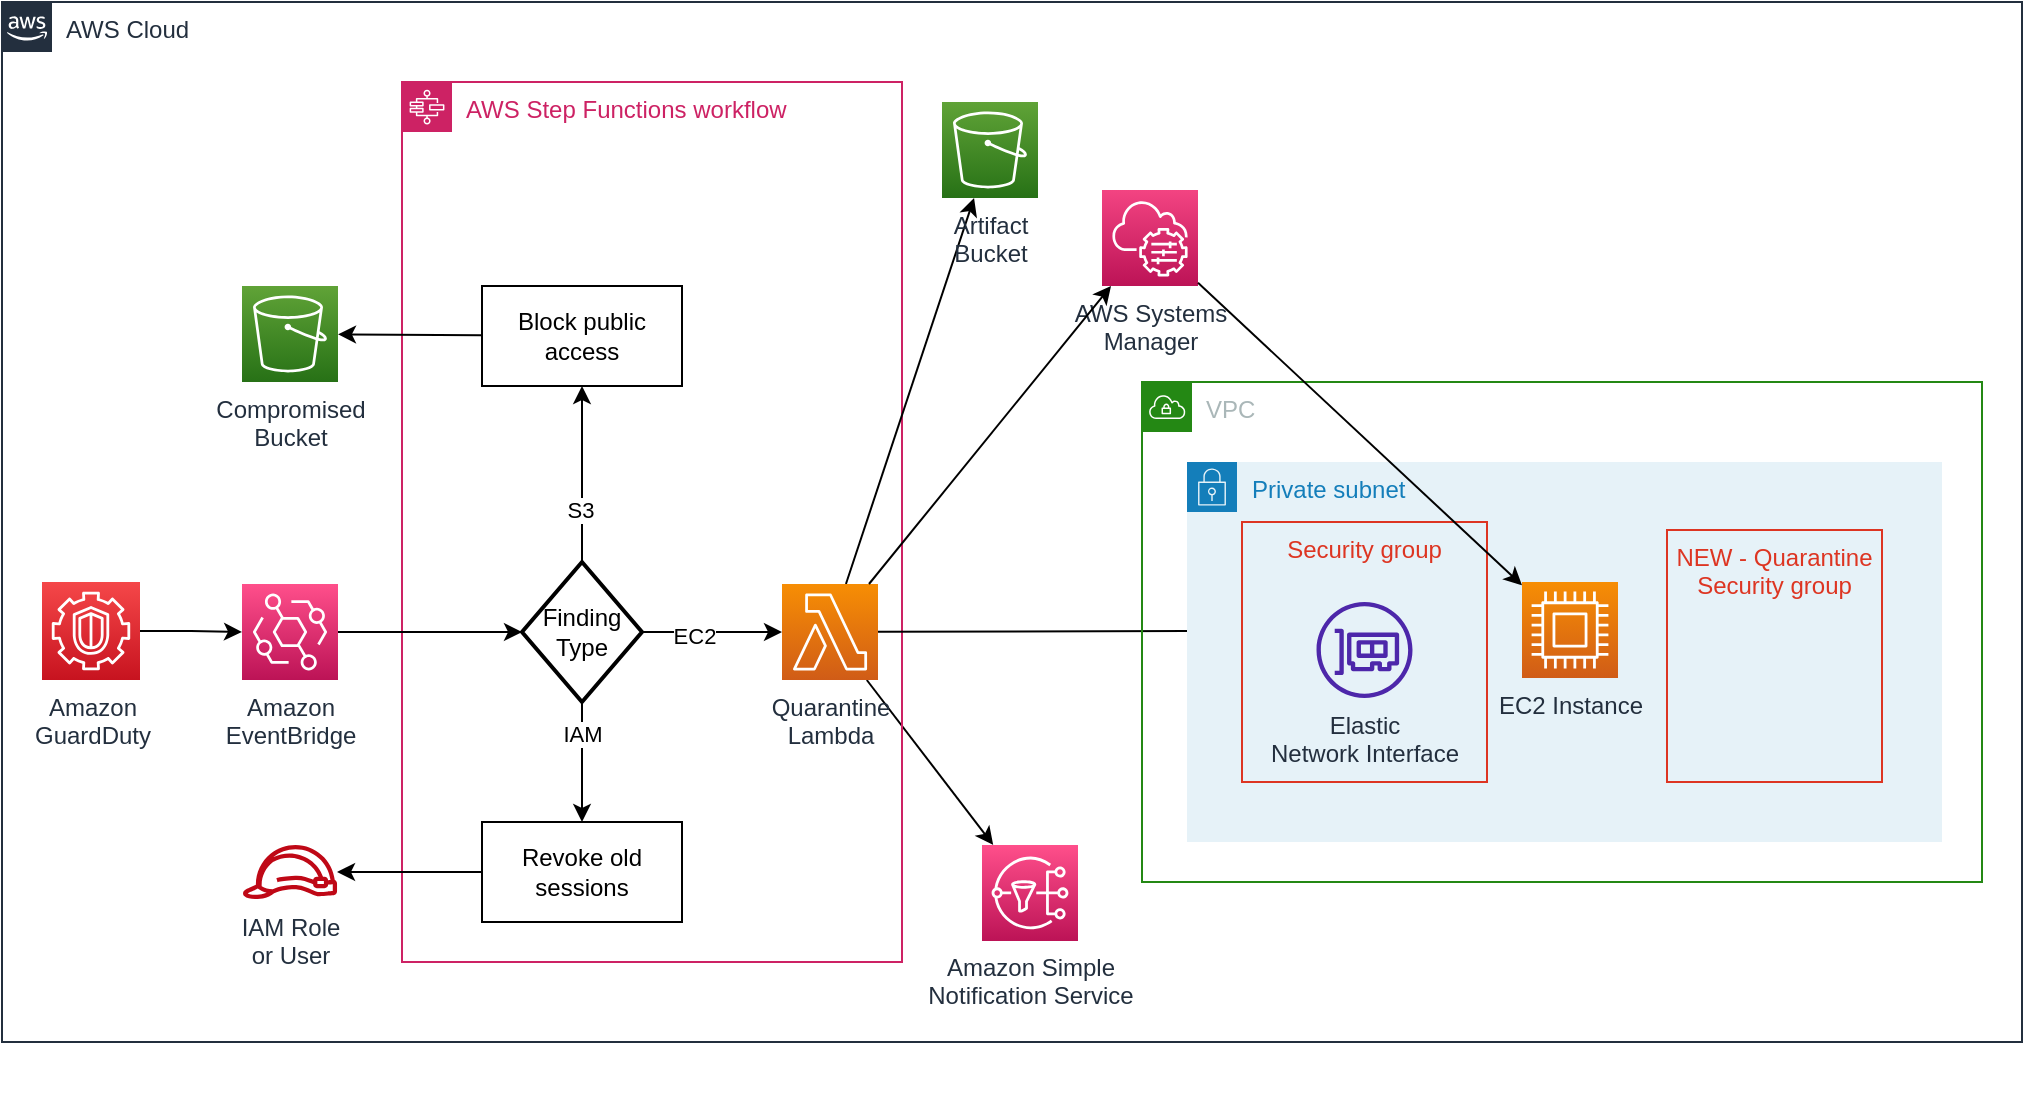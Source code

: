 <mxfile version="16.5.1" type="device"><diagram id="DXsDQIgXwu1bWYAGl-Vj" name="Page-1"><mxGraphModel dx="2565" dy="997" grid="1" gridSize="10" guides="1" tooltips="1" connect="1" arrows="1" fold="1" page="1" pageScale="1" pageWidth="1100" pageHeight="850" math="0" shadow="0"><root><mxCell id="0"/><mxCell id="1" parent="0"/><mxCell id="4L70sYF8rY65goMaD1J--1" value="AWS Cloud" style="points=[[0,0],[0.25,0],[0.5,0],[0.75,0],[1,0],[1,0.25],[1,0.5],[1,0.75],[1,1],[0.75,1],[0.5,1],[0.25,1],[0,1],[0,0.75],[0,0.5],[0,0.25]];outlineConnect=0;gradientColor=none;html=1;whiteSpace=wrap;fontSize=12;fontStyle=0;container=0;pointerEvents=0;collapsible=0;recursiveResize=0;shape=mxgraph.aws4.group;grIcon=mxgraph.aws4.group_aws_cloud_alt;strokeColor=#232F3E;fillColor=none;verticalAlign=top;align=left;spacingLeft=30;fontColor=#232F3E;dashed=0;" parent="1" vertex="1"><mxGeometry x="-500" y="50" width="1010" height="520" as="geometry"/></mxCell><mxCell id="4L70sYF8rY65goMaD1J--26" value="" style="edgeStyle=none;rounded=0;orthogonalLoop=1;jettySize=auto;html=1;" parent="1" source="4L70sYF8rY65goMaD1J--13" target="4L70sYF8rY65goMaD1J--25" edge="1"><mxGeometry relative="1" as="geometry"/></mxCell><mxCell id="QaCgTmhfS6e-72z-F4SM-2" value="AWS Step Functions workflow" style="points=[[0,0],[0.25,0],[0.5,0],[0.75,0],[1,0],[1,0.25],[1,0.5],[1,0.75],[1,1],[0.75,1],[0.5,1],[0.25,1],[0,1],[0,0.75],[0,0.5],[0,0.25]];outlineConnect=0;gradientColor=none;html=1;whiteSpace=wrap;fontSize=12;fontStyle=0;container=0;pointerEvents=0;collapsible=0;recursiveResize=0;shape=mxgraph.aws4.group;grIcon=mxgraph.aws4.group_aws_step_functions_workflow;strokeColor=#CD2264;fillColor=none;verticalAlign=top;align=left;spacingLeft=30;fontColor=#CD2264;dashed=0;" vertex="1" parent="1"><mxGeometry x="-300" y="90" width="250" height="440" as="geometry"/></mxCell><mxCell id="4L70sYF8rY65goMaD1J--10" value="Amazon&lt;br&gt;GuardDuty" style="sketch=0;points=[[0,0,0],[0.25,0,0],[0.5,0,0],[0.75,0,0],[1,0,0],[0,1,0],[0.25,1,0],[0.5,1,0],[0.75,1,0],[1,1,0],[0,0.25,0],[0,0.5,0],[0,0.75,0],[1,0.25,0],[1,0.5,0],[1,0.75,0]];outlineConnect=0;fontColor=#232F3E;gradientColor=#F54749;gradientDirection=north;fillColor=#C7131F;strokeColor=#ffffff;dashed=0;verticalLabelPosition=bottom;verticalAlign=top;align=center;html=1;fontSize=12;fontStyle=0;aspect=fixed;shape=mxgraph.aws4.resourceIcon;resIcon=mxgraph.aws4.guardduty;" parent="1" vertex="1"><mxGeometry x="-480" y="340" width="49" height="49" as="geometry"/></mxCell><mxCell id="4L70sYF8rY65goMaD1J--15" value="" style="edgeStyle=orthogonalEdgeStyle;rounded=0;orthogonalLoop=1;jettySize=auto;html=1;" parent="1" source="4L70sYF8rY65goMaD1J--10" target="4L70sYF8rY65goMaD1J--14" edge="1"><mxGeometry relative="1" as="geometry"/></mxCell><mxCell id="4L70sYF8rY65goMaD1J--14" value="Amazon&lt;br&gt;EventBridge" style="sketch=0;points=[[0,0,0],[0.25,0,0],[0.5,0,0],[0.75,0,0],[1,0,0],[0,1,0],[0.25,1,0],[0.5,1,0],[0.75,1,0],[1,1,0],[0,0.25,0],[0,0.5,0],[0,0.75,0],[1,0.25,0],[1,0.5,0],[1,0.75,0]];outlineConnect=0;fontColor=#232F3E;gradientColor=#FF4F8B;gradientDirection=north;fillColor=#BC1356;strokeColor=#ffffff;dashed=0;verticalLabelPosition=bottom;verticalAlign=top;align=center;html=1;fontSize=12;fontStyle=0;aspect=fixed;shape=mxgraph.aws4.resourceIcon;resIcon=mxgraph.aws4.eventbridge;" parent="1" vertex="1"><mxGeometry x="-380" y="341" width="48" height="48" as="geometry"/></mxCell><mxCell id="4L70sYF8rY65goMaD1J--16" value="" style="edgeStyle=orthogonalEdgeStyle;rounded=0;orthogonalLoop=1;jettySize=auto;html=1;entryX=0;entryY=0.5;entryDx=0;entryDy=0;entryPerimeter=0;" parent="1" source="4L70sYF8rY65goMaD1J--14" target="QaCgTmhfS6e-72z-F4SM-6" edge="1"><mxGeometry relative="1" as="geometry"/></mxCell><mxCell id="4L70sYF8rY65goMaD1J--23" value="" style="edgeStyle=none;rounded=0;orthogonalLoop=1;jettySize=auto;html=1;" parent="1" source="4L70sYF8rY65goMaD1J--13" target="4L70sYF8rY65goMaD1J--20" edge="1"><mxGeometry relative="1" as="geometry"/></mxCell><mxCell id="4L70sYF8rY65goMaD1J--17" value="" style="rounded=0;orthogonalLoop=1;jettySize=auto;html=1;" parent="1" source="4L70sYF8rY65goMaD1J--13" target="4L70sYF8rY65goMaD1J--6" edge="1"><mxGeometry relative="1" as="geometry"/></mxCell><mxCell id="QaCgTmhfS6e-72z-F4SM-6" value="Finding Type" style="strokeWidth=2;html=1;shape=mxgraph.flowchart.decision;whiteSpace=wrap;" vertex="1" parent="1"><mxGeometry x="-240" y="330" width="60" height="70" as="geometry"/></mxCell><mxCell id="QaCgTmhfS6e-72z-F4SM-13" value="" style="edgeStyle=none;rounded=0;orthogonalLoop=1;jettySize=auto;html=1;entryX=0.5;entryY=0;entryDx=0;entryDy=0;" edge="1" parent="1" source="QaCgTmhfS6e-72z-F4SM-6" target="QaCgTmhfS6e-72z-F4SM-15"><mxGeometry relative="1" as="geometry"/></mxCell><mxCell id="QaCgTmhfS6e-72z-F4SM-14" value="IAM" style="edgeLabel;html=1;align=center;verticalAlign=middle;resizable=0;points=[];" vertex="1" connectable="0" parent="QaCgTmhfS6e-72z-F4SM-13"><mxGeometry x="0.425" y="2" relative="1" as="geometry"><mxPoint x="-2" y="-27" as="offset"/></mxGeometry></mxCell><mxCell id="QaCgTmhfS6e-72z-F4SM-11" value="" style="rounded=0;orthogonalLoop=1;jettySize=auto;html=1;exitX=0.5;exitY=0;exitDx=0;exitDy=0;exitPerimeter=0;entryX=0.5;entryY=1;entryDx=0;entryDy=0;" edge="1" parent="1" source="QaCgTmhfS6e-72z-F4SM-6" target="QaCgTmhfS6e-72z-F4SM-22"><mxGeometry relative="1" as="geometry"><mxPoint x="-210" y="215" as="targetPoint"/></mxGeometry></mxCell><mxCell id="QaCgTmhfS6e-72z-F4SM-12" value="S3" style="edgeLabel;html=1;align=center;verticalAlign=middle;resizable=0;points=[];" vertex="1" connectable="0" parent="QaCgTmhfS6e-72z-F4SM-11"><mxGeometry x="-0.413" y="1" relative="1" as="geometry"><mxPoint as="offset"/></mxGeometry></mxCell><mxCell id="QaCgTmhfS6e-72z-F4SM-8" value="" style="rounded=0;orthogonalLoop=1;jettySize=auto;html=1;entryX=0;entryY=0.5;entryDx=0;entryDy=0;entryPerimeter=0;" edge="1" parent="1" source="QaCgTmhfS6e-72z-F4SM-6" target="4L70sYF8rY65goMaD1J--13"><mxGeometry relative="1" as="geometry"><mxPoint x="-130" y="335" as="targetPoint"/></mxGeometry></mxCell><mxCell id="QaCgTmhfS6e-72z-F4SM-9" value="EC2" style="edgeLabel;html=1;align=center;verticalAlign=middle;resizable=0;points=[];" vertex="1" connectable="0" parent="QaCgTmhfS6e-72z-F4SM-8"><mxGeometry x="-0.267" y="-2" relative="1" as="geometry"><mxPoint as="offset"/></mxGeometry></mxCell><mxCell id="4L70sYF8rY65goMaD1J--13" value="Quarantine&lt;br&gt;Lambda" style="sketch=0;points=[[0,0,0],[0.25,0,0],[0.5,0,0],[0.75,0,0],[1,0,0],[0,1,0],[0.25,1,0],[0.5,1,0],[0.75,1,0],[1,1,0],[0,0.25,0],[0,0.5,0],[0,0.75,0],[1,0.25,0],[1,0.5,0],[1,0.75,0]];outlineConnect=0;fontColor=#232F3E;gradientColor=#F78E04;gradientDirection=north;fillColor=#D05C17;strokeColor=#ffffff;dashed=0;verticalLabelPosition=bottom;verticalAlign=top;align=center;html=1;fontSize=12;fontStyle=0;aspect=fixed;shape=mxgraph.aws4.resourceIcon;resIcon=mxgraph.aws4.lambda;" parent="1" vertex="1"><mxGeometry x="-110" y="341" width="48" height="48" as="geometry"/></mxCell><mxCell id="QaCgTmhfS6e-72z-F4SM-4" value="Compromised&lt;br&gt;Bucket" style="sketch=0;points=[[0,0,0],[0.25,0,0],[0.5,0,0],[0.75,0,0],[1,0,0],[0,1,0],[0.25,1,0],[0.5,1,0],[0.75,1,0],[1,1,0],[0,0.25,0],[0,0.5,0],[0,0.75,0],[1,0.25,0],[1,0.5,0],[1,0.75,0]];outlineConnect=0;fontColor=#232F3E;gradientColor=#60A337;gradientDirection=north;fillColor=#277116;strokeColor=#ffffff;dashed=0;verticalLabelPosition=bottom;verticalAlign=top;align=center;html=1;fontSize=12;fontStyle=0;aspect=fixed;shape=mxgraph.aws4.resourceIcon;resIcon=mxgraph.aws4.s3;" vertex="1" parent="1"><mxGeometry x="-380" y="192" width="48" height="48" as="geometry"/></mxCell><mxCell id="QaCgTmhfS6e-72z-F4SM-5" value="IAM Role&lt;br&gt;or User" style="sketch=0;outlineConnect=0;fontColor=#232F3E;gradientColor=none;fillColor=#BF0816;strokeColor=none;dashed=0;verticalLabelPosition=bottom;verticalAlign=top;align=center;html=1;fontSize=12;fontStyle=0;aspect=fixed;pointerEvents=1;shape=mxgraph.aws4.role;" vertex="1" parent="1"><mxGeometry x="-380" y="471.46" width="48" height="27.08" as="geometry"/></mxCell><mxCell id="QaCgTmhfS6e-72z-F4SM-16" value="" style="edgeStyle=none;rounded=0;orthogonalLoop=1;jettySize=auto;html=1;" edge="1" parent="1" source="QaCgTmhfS6e-72z-F4SM-15" target="QaCgTmhfS6e-72z-F4SM-5"><mxGeometry relative="1" as="geometry"/></mxCell><mxCell id="QaCgTmhfS6e-72z-F4SM-15" value="Revoke old&lt;br&gt;sessions" style="rounded=0;whiteSpace=wrap;html=1;" vertex="1" parent="1"><mxGeometry x="-260" y="460" width="100" height="50" as="geometry"/></mxCell><mxCell id="QaCgTmhfS6e-72z-F4SM-18" style="edgeStyle=none;rounded=0;orthogonalLoop=1;jettySize=auto;html=1;exitX=0.25;exitY=1;exitDx=0;exitDy=0;" edge="1" parent="1"><mxGeometry relative="1" as="geometry"><mxPoint x="-235" y="588" as="sourcePoint"/><mxPoint x="-235" y="588" as="targetPoint"/></mxGeometry></mxCell><mxCell id="QaCgTmhfS6e-72z-F4SM-23" value="" style="edgeStyle=none;rounded=0;orthogonalLoop=1;jettySize=auto;html=1;" edge="1" parent="1" source="QaCgTmhfS6e-72z-F4SM-22" target="QaCgTmhfS6e-72z-F4SM-4"><mxGeometry relative="1" as="geometry"/></mxCell><mxCell id="QaCgTmhfS6e-72z-F4SM-22" value="Block public&lt;br&gt;access" style="rounded=0;whiteSpace=wrap;html=1;" vertex="1" parent="1"><mxGeometry x="-260" y="192" width="100" height="50" as="geometry"/></mxCell><mxCell id="4L70sYF8rY65goMaD1J--2" value="VPC" style="points=[[0,0],[0.25,0],[0.5,0],[0.75,0],[1,0],[1,0.25],[1,0.5],[1,0.75],[1,1],[0.75,1],[0.5,1],[0.25,1],[0,1],[0,0.75],[0,0.5],[0,0.25]];outlineConnect=0;gradientColor=none;html=1;whiteSpace=wrap;fontSize=12;fontStyle=0;container=0;pointerEvents=0;collapsible=0;recursiveResize=0;shape=mxgraph.aws4.group;grIcon=mxgraph.aws4.group_vpc;strokeColor=#248814;fillColor=none;verticalAlign=top;align=left;spacingLeft=30;fontColor=#AAB7B8;dashed=0;" parent="1" vertex="1"><mxGeometry x="70" y="240" width="420" height="250" as="geometry"/></mxCell><mxCell id="4L70sYF8rY65goMaD1J--20" value="Artifact&lt;br&gt;Bucket" style="sketch=0;points=[[0,0,0],[0.25,0,0],[0.5,0,0],[0.75,0,0],[1,0,0],[0,1,0],[0.25,1,0],[0.5,1,0],[0.75,1,0],[1,1,0],[0,0.25,0],[0,0.5,0],[0,0.75,0],[1,0.25,0],[1,0.5,0],[1,0.75,0]];outlineConnect=0;fontColor=#232F3E;gradientColor=#60A337;gradientDirection=north;fillColor=#277116;strokeColor=#ffffff;dashed=0;verticalLabelPosition=bottom;verticalAlign=top;align=center;html=1;fontSize=12;fontStyle=0;aspect=fixed;shape=mxgraph.aws4.resourceIcon;resIcon=mxgraph.aws4.s3;" parent="1" vertex="1"><mxGeometry x="-30" y="100" width="48" height="48" as="geometry"/></mxCell><mxCell id="4L70sYF8rY65goMaD1J--22" value="AWS Systems&lt;br&gt;Manager" style="sketch=0;points=[[0,0,0],[0.25,0,0],[0.5,0,0],[0.75,0,0],[1,0,0],[0,1,0],[0.25,1,0],[0.5,1,0],[0.75,1,0],[1,1,0],[0,0.25,0],[0,0.5,0],[0,0.75,0],[1,0.25,0],[1,0.5,0],[1,0.75,0]];points=[[0,0,0],[0.25,0,0],[0.5,0,0],[0.75,0,0],[1,0,0],[0,1,0],[0.25,1,0],[0.5,1,0],[0.75,1,0],[1,1,0],[0,0.25,0],[0,0.5,0],[0,0.75,0],[1,0.25,0],[1,0.5,0],[1,0.75,0]];outlineConnect=0;fontColor=#232F3E;gradientColor=#F34482;gradientDirection=north;fillColor=#BC1356;strokeColor=#ffffff;dashed=0;verticalLabelPosition=bottom;verticalAlign=top;align=center;html=1;fontSize=12;fontStyle=0;aspect=fixed;shape=mxgraph.aws4.resourceIcon;resIcon=mxgraph.aws4.systems_manager;" parent="1" vertex="1"><mxGeometry x="50" y="144.0" width="48" height="48" as="geometry"/></mxCell><mxCell id="4L70sYF8rY65goMaD1J--25" value="Amazon Simple&lt;br&gt;Notification Service" style="sketch=0;points=[[0,0,0],[0.25,0,0],[0.5,0,0],[0.75,0,0],[1,0,0],[0,1,0],[0.25,1,0],[0.5,1,0],[0.75,1,0],[1,1,0],[0,0.25,0],[0,0.5,0],[0,0.75,0],[1,0.25,0],[1,0.5,0],[1,0.75,0]];outlineConnect=0;fontColor=#232F3E;gradientColor=#FF4F8B;gradientDirection=north;fillColor=#BC1356;strokeColor=#ffffff;dashed=0;verticalLabelPosition=bottom;verticalAlign=top;align=center;html=1;fontSize=12;fontStyle=0;aspect=fixed;shape=mxgraph.aws4.resourceIcon;resIcon=mxgraph.aws4.sns;" parent="1" vertex="1"><mxGeometry x="-10" y="471.46" width="48" height="48" as="geometry"/></mxCell><mxCell id="4L70sYF8rY65goMaD1J--12" value="Private subnet" style="points=[[0,0],[0.25,0],[0.5,0],[0.75,0],[1,0],[1,0.25],[1,0.5],[1,0.75],[1,1],[0.75,1],[0.5,1],[0.25,1],[0,1],[0,0.75],[0,0.5],[0,0.25]];outlineConnect=0;gradientColor=none;html=1;whiteSpace=wrap;fontSize=12;fontStyle=0;container=1;pointerEvents=0;collapsible=0;recursiveResize=0;shape=mxgraph.aws4.group;grIcon=mxgraph.aws4.group_security_group;grStroke=0;strokeColor=#147EBA;fillColor=#E6F2F8;verticalAlign=top;align=left;spacingLeft=30;fontColor=#147EBA;dashed=0;" parent="1" vertex="1"><mxGeometry x="92.5" y="280" width="377.5" height="190" as="geometry"/></mxCell><mxCell id="4L70sYF8rY65goMaD1J--6" value="EC2 Instance" style="sketch=0;points=[[0,0,0],[0.25,0,0],[0.5,0,0],[0.75,0,0],[1,0,0],[0,1,0],[0.25,1,0],[0.5,1,0],[0.75,1,0],[1,1,0],[0,0.25,0],[0,0.5,0],[0,0.75,0],[1,0.25,0],[1,0.5,0],[1,0.75,0]];outlineConnect=0;fontColor=#232F3E;gradientColor=#F78E04;gradientDirection=north;fillColor=#D05C17;strokeColor=#ffffff;dashed=0;verticalLabelPosition=bottom;verticalAlign=top;align=center;html=1;fontSize=12;fontStyle=0;aspect=fixed;shape=mxgraph.aws4.resourceIcon;resIcon=mxgraph.aws4.compute;" parent="4L70sYF8rY65goMaD1J--12" vertex="1"><mxGeometry x="167.5" y="60" width="48" height="48" as="geometry"/></mxCell><mxCell id="4L70sYF8rY65goMaD1J--5" value="Security group" style="fillColor=none;strokeColor=#DD3522;verticalAlign=top;fontStyle=0;fontColor=#DD3522;" parent="4L70sYF8rY65goMaD1J--12" vertex="1"><mxGeometry x="27.5" y="30" width="122.5" height="130" as="geometry"/></mxCell><mxCell id="4L70sYF8rY65goMaD1J--11" value="Elastic&lt;br&gt;Network Interface" style="sketch=0;outlineConnect=0;fontColor=#232F3E;gradientColor=none;fillColor=#4D27AA;strokeColor=none;dashed=0;verticalLabelPosition=bottom;verticalAlign=top;align=center;html=1;fontSize=12;fontStyle=0;aspect=fixed;pointerEvents=1;shape=mxgraph.aws4.elastic_network_interface;" parent="4L70sYF8rY65goMaD1J--12" vertex="1"><mxGeometry x="64.75" y="70" width="48" height="48" as="geometry"/></mxCell><mxCell id="4L70sYF8rY65goMaD1J--7" value="NEW - Quarantine&#10;Security group" style="fillColor=none;strokeColor=#DD3522;verticalAlign=top;fontStyle=0;fontColor=#DD3522;" parent="4L70sYF8rY65goMaD1J--12" vertex="1"><mxGeometry x="240" y="34" width="107.5" height="126" as="geometry"/></mxCell><mxCell id="4L70sYF8rY65goMaD1J--24" value="" style="edgeStyle=none;rounded=0;orthogonalLoop=1;jettySize=auto;html=1;" parent="1" source="4L70sYF8rY65goMaD1J--22" target="4L70sYF8rY65goMaD1J--6" edge="1"><mxGeometry relative="1" as="geometry"/></mxCell><mxCell id="4L70sYF8rY65goMaD1J--21" value="" style="edgeStyle=none;rounded=0;orthogonalLoop=1;jettySize=auto;html=1;" parent="1" source="4L70sYF8rY65goMaD1J--13" target="4L70sYF8rY65goMaD1J--22" edge="1"><mxGeometry relative="1" as="geometry"/></mxCell></root></mxGraphModel></diagram></mxfile>